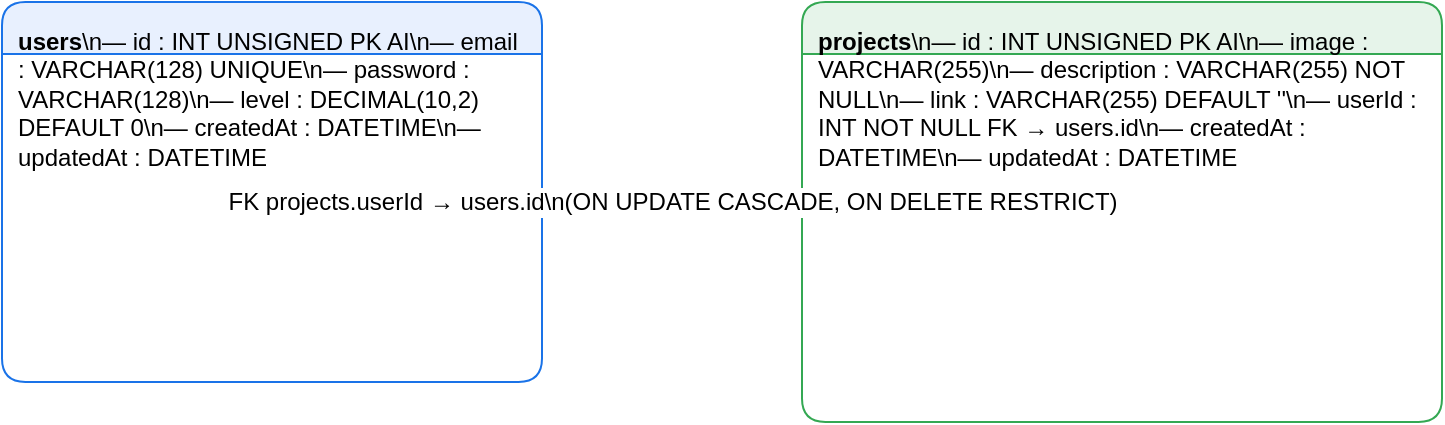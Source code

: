 <?xml version="1.0" encoding="UTF-8"?>
<mxfile version="22.0.3" type="device">
  <diagram id="mpd-pf2025" name="MPD">
    <mxGraphModel dx="1086" dy="690" grid="1" gridSize="10" guides="1" tooltips="1" connect="1" arrows="1" fold="1" page="1" pageScale="1" pageWidth="1169" pageHeight="827" math="0" shadow="0">
      <root>
        <mxCell id="0"/>
        <mxCell id="1" parent="0"/>

        <!-- Table: users -->
        <mxCell id="tbl-users" value="&lt;b&gt;users&lt;/b&gt;\n— id : INT UNSIGNED PK AI\n— email : VARCHAR(128) UNIQUE\n— password : VARCHAR(128)\n— level : DECIMAL(10,2) DEFAULT 0\n— createdAt : DATETIME\n— updatedAt : DATETIME" style="shape=swimlane;rounded=1;whiteSpace=wrap;html=1;strokeColor=#1a73e8;fillColor=#e8f0fe;align=left;verticalAlign=top;startSize=26;spacing=8;fontSize=12;" vertex="1" parent="1">
          <mxGeometry x="120" y="110" width="270" height="190" as="geometry"/>
        </mxCell>

        <!-- Table: projects -->
        <mxCell id="tbl-projects" value="&lt;b&gt;projects&lt;/b&gt;\n— id : INT UNSIGNED PK AI\n— image : VARCHAR(255)\n— description : VARCHAR(255) NOT NULL\n— link : VARCHAR(255) DEFAULT ''\n— userId : INT NOT NULL FK → users.id\n— createdAt : DATETIME\n— updatedAt : DATETIME" style="shape=swimlane;rounded=1;whiteSpace=wrap;html=1;strokeColor=#34a853;fillColor=#e6f4ea;align=left;verticalAlign=top;startSize=26;spacing=8;fontSize=12;" vertex="1" parent="1">
          <mxGeometry x="520" y="110" width="320" height="210" as="geometry"/>
        </mxCell>

        <!-- Relationship: FK projects.userId -> users.id -->
        <mxCell id="edge-users-projects" value="FK projects.userId → users.id\n(ON UPDATE CASCADE, ON DELETE RESTRICT)" style="endArrow=block;endFill=1;html=1;strokeColor=#111111;labelBackgroundColor=#ffffff;fontSize=12;" edge="1" parent="1" source="tbl-projects" target="tbl-users">
          <mxGeometry relative="1" as="geometry">
            <mxPoint x="0" y="0" as="targetPoint"/>
          </mxGeometry>
        </mxCell>

      </root>
    </mxGraphModel>
  </diagram>
</mxfile>

